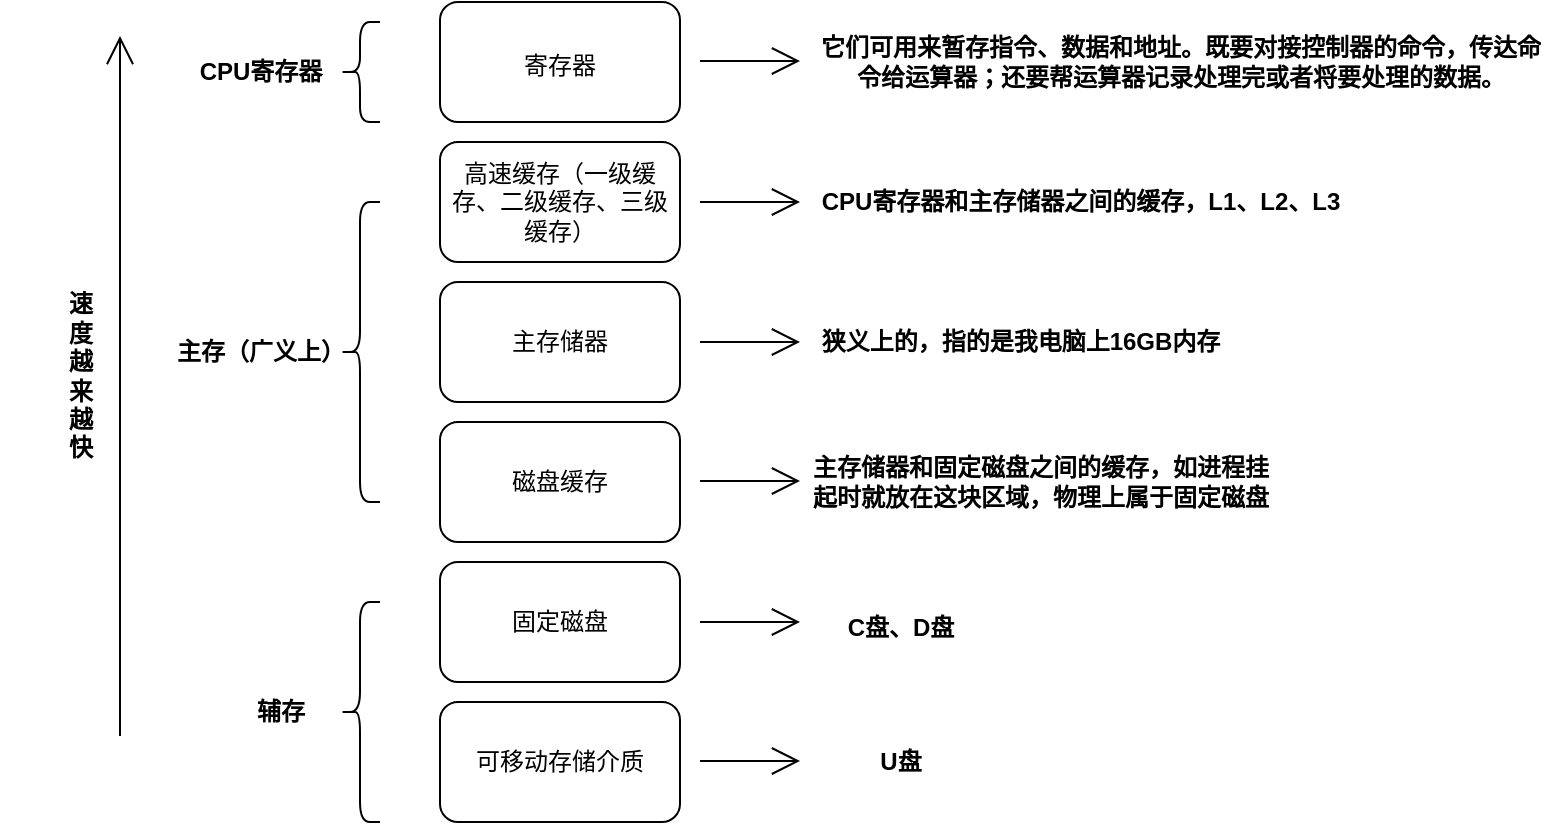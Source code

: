 <mxfile version="21.3.8" type="github">
  <diagram name="Page-1" id="2YBvvXClWsGukQMizWep">
    <mxGraphModel dx="1126" dy="606" grid="1" gridSize="10" guides="1" tooltips="1" connect="1" arrows="1" fold="1" page="1" pageScale="1" pageWidth="850" pageHeight="1100" math="0" shadow="0">
      <root>
        <mxCell id="0" />
        <mxCell id="1" parent="0" />
        <mxCell id="4YAcLMJkFMEnvs6EcW_F-2" value="&lt;div style=&quot;orphans: 4; text-align: left;&quot;&gt;寄存器&lt;font face=&quot;Open Sans, Clear Sans, Helvetica Neue, Helvetica, Arial, Segoe UI Emoji, sans-serif&quot; color=&quot;#333333&quot;&gt;&lt;span style=&quot;font-size: 16px;&quot;&gt;&lt;br&gt;&lt;/span&gt;&lt;/font&gt;&lt;/div&gt;" style="rounded=1;whiteSpace=wrap;html=1;" vertex="1" parent="1">
          <mxGeometry x="280" y="210" width="120" height="60" as="geometry" />
        </mxCell>
        <mxCell id="4YAcLMJkFMEnvs6EcW_F-3" value="高速缓存（一级缓存、二级缓存、三级缓存）" style="rounded=1;whiteSpace=wrap;html=1;" vertex="1" parent="1">
          <mxGeometry x="280" y="280" width="120" height="60" as="geometry" />
        </mxCell>
        <mxCell id="4YAcLMJkFMEnvs6EcW_F-4" value="固定磁盘" style="rounded=1;whiteSpace=wrap;html=1;" vertex="1" parent="1">
          <mxGeometry x="280" y="490" width="120" height="60" as="geometry" />
        </mxCell>
        <mxCell id="4YAcLMJkFMEnvs6EcW_F-5" value="主存储器" style="rounded=1;whiteSpace=wrap;html=1;" vertex="1" parent="1">
          <mxGeometry x="280" y="350" width="120" height="60" as="geometry" />
        </mxCell>
        <mxCell id="4YAcLMJkFMEnvs6EcW_F-6" value="磁盘缓存" style="rounded=1;whiteSpace=wrap;html=1;" vertex="1" parent="1">
          <mxGeometry x="280" y="420" width="120" height="60" as="geometry" />
        </mxCell>
        <mxCell id="4YAcLMJkFMEnvs6EcW_F-7" value="可移动存储介质" style="rounded=1;whiteSpace=wrap;html=1;" vertex="1" parent="1">
          <mxGeometry x="280" y="560" width="120" height="60" as="geometry" />
        </mxCell>
        <mxCell id="4YAcLMJkFMEnvs6EcW_F-8" value="" style="shape=curlyBracket;whiteSpace=wrap;html=1;rounded=1;labelPosition=left;verticalLabelPosition=middle;align=right;verticalAlign=middle;" vertex="1" parent="1">
          <mxGeometry x="230" y="510" width="20" height="110" as="geometry" />
        </mxCell>
        <mxCell id="4YAcLMJkFMEnvs6EcW_F-10" value="辅存" style="text;align=center;fontStyle=1;verticalAlign=middle;spacingLeft=3;spacingRight=3;strokeColor=none;rotatable=0;points=[[0,0.5],[1,0.5]];portConstraint=eastwest;html=1;" vertex="1" parent="1">
          <mxGeometry x="160" y="552" width="80" height="26" as="geometry" />
        </mxCell>
        <mxCell id="4YAcLMJkFMEnvs6EcW_F-11" value="" style="shape=curlyBracket;whiteSpace=wrap;html=1;rounded=1;labelPosition=left;verticalLabelPosition=middle;align=right;verticalAlign=middle;" vertex="1" parent="1">
          <mxGeometry x="230" y="310" width="20" height="150" as="geometry" />
        </mxCell>
        <mxCell id="4YAcLMJkFMEnvs6EcW_F-12" value="主存（广义上）" style="text;align=center;fontStyle=1;verticalAlign=middle;spacingLeft=3;spacingRight=3;strokeColor=none;rotatable=0;points=[[0,0.5],[1,0.5]];portConstraint=eastwest;html=1;" vertex="1" parent="1">
          <mxGeometry x="150" y="372" width="80" height="26" as="geometry" />
        </mxCell>
        <mxCell id="4YAcLMJkFMEnvs6EcW_F-13" value="" style="shape=curlyBracket;whiteSpace=wrap;html=1;rounded=1;labelPosition=left;verticalLabelPosition=middle;align=right;verticalAlign=middle;" vertex="1" parent="1">
          <mxGeometry x="230" y="220" width="20" height="50" as="geometry" />
        </mxCell>
        <mxCell id="4YAcLMJkFMEnvs6EcW_F-14" value="CPU寄存器" style="text;align=center;fontStyle=1;verticalAlign=middle;spacingLeft=3;spacingRight=3;strokeColor=none;rotatable=0;points=[[0,0.5],[1,0.5]];portConstraint=eastwest;html=1;" vertex="1" parent="1">
          <mxGeometry x="150" y="232" width="80" height="26" as="geometry" />
        </mxCell>
        <mxCell id="4YAcLMJkFMEnvs6EcW_F-15" value="" style="endArrow=open;endFill=1;endSize=12;html=1;rounded=0;" edge="1" parent="1">
          <mxGeometry width="160" relative="1" as="geometry">
            <mxPoint x="410" y="380" as="sourcePoint" />
            <mxPoint x="460" y="380" as="targetPoint" />
          </mxGeometry>
        </mxCell>
        <mxCell id="4YAcLMJkFMEnvs6EcW_F-16" value="狭义上的，指的是我电脑上16GB内存" style="text;align=center;fontStyle=1;verticalAlign=middle;spacingLeft=3;spacingRight=3;strokeColor=none;rotatable=0;points=[[0,0.5],[1,0.5]];portConstraint=eastwest;html=1;" vertex="1" parent="1">
          <mxGeometry x="530" y="367" width="80" height="26" as="geometry" />
        </mxCell>
        <mxCell id="4YAcLMJkFMEnvs6EcW_F-22" value="" style="endArrow=open;endFill=1;endSize=12;html=1;rounded=0;" edge="1" parent="1">
          <mxGeometry width="160" relative="1" as="geometry">
            <mxPoint x="410" y="449.5" as="sourcePoint" />
            <mxPoint x="460" y="449.5" as="targetPoint" />
          </mxGeometry>
        </mxCell>
        <mxCell id="4YAcLMJkFMEnvs6EcW_F-23" value="" style="endArrow=open;endFill=1;endSize=12;html=1;rounded=0;" edge="1" parent="1">
          <mxGeometry width="160" relative="1" as="geometry">
            <mxPoint x="410" y="310" as="sourcePoint" />
            <mxPoint x="460" y="310" as="targetPoint" />
          </mxGeometry>
        </mxCell>
        <mxCell id="4YAcLMJkFMEnvs6EcW_F-24" value="" style="endArrow=open;endFill=1;endSize=12;html=1;rounded=0;" edge="1" parent="1">
          <mxGeometry width="160" relative="1" as="geometry">
            <mxPoint x="410" y="520" as="sourcePoint" />
            <mxPoint x="460" y="520" as="targetPoint" />
          </mxGeometry>
        </mxCell>
        <mxCell id="4YAcLMJkFMEnvs6EcW_F-25" value="" style="endArrow=open;endFill=1;endSize=12;html=1;rounded=0;" edge="1" parent="1">
          <mxGeometry width="160" relative="1" as="geometry">
            <mxPoint x="410" y="589.5" as="sourcePoint" />
            <mxPoint x="460" y="589.5" as="targetPoint" />
          </mxGeometry>
        </mxCell>
        <mxCell id="4YAcLMJkFMEnvs6EcW_F-26" value="" style="endArrow=open;endFill=1;endSize=12;html=1;rounded=0;" edge="1" parent="1">
          <mxGeometry width="160" relative="1" as="geometry">
            <mxPoint x="410" y="239.5" as="sourcePoint" />
            <mxPoint x="460" y="239.5" as="targetPoint" />
          </mxGeometry>
        </mxCell>
        <mxCell id="4YAcLMJkFMEnvs6EcW_F-27" value="主存储器和固定磁盘之间的缓存，如进程挂&lt;br&gt;起时就放在这块区域，物理上属于固定磁盘" style="text;align=center;fontStyle=1;verticalAlign=middle;spacingLeft=3;spacingRight=3;strokeColor=none;rotatable=0;points=[[0,0.5],[1,0.5]];portConstraint=eastwest;html=1;" vertex="1" parent="1">
          <mxGeometry x="540" y="437" width="80" height="26" as="geometry" />
        </mxCell>
        <mxCell id="4YAcLMJkFMEnvs6EcW_F-28" value="C盘、D盘" style="text;align=center;fontStyle=1;verticalAlign=middle;spacingLeft=3;spacingRight=3;strokeColor=none;rotatable=0;points=[[0,0.5],[1,0.5]];portConstraint=eastwest;html=1;" vertex="1" parent="1">
          <mxGeometry x="470" y="510" width="80" height="26" as="geometry" />
        </mxCell>
        <mxCell id="4YAcLMJkFMEnvs6EcW_F-29" value="U盘" style="text;align=center;fontStyle=1;verticalAlign=middle;spacingLeft=3;spacingRight=3;strokeColor=none;rotatable=0;points=[[0,0.5],[1,0.5]];portConstraint=eastwest;html=1;" vertex="1" parent="1">
          <mxGeometry x="470" y="577" width="80" height="26" as="geometry" />
        </mxCell>
        <mxCell id="4YAcLMJkFMEnvs6EcW_F-30" value="CPU寄存器和主存储器之间的缓存，L1、L2、L3" style="text;align=center;fontStyle=1;verticalAlign=middle;spacingLeft=3;spacingRight=3;strokeColor=none;rotatable=0;points=[[0,0.5],[1,0.5]];portConstraint=eastwest;html=1;" vertex="1" parent="1">
          <mxGeometry x="560" y="297" width="80" height="26" as="geometry" />
        </mxCell>
        <mxCell id="4YAcLMJkFMEnvs6EcW_F-32" value="它们可用来暂存指令、数据和地址。既要对接控制器的命令，传达命&lt;br&gt;令给运算器；还要帮运算器记录处理完或者将要处理的数据。" style="text;align=center;fontStyle=1;verticalAlign=middle;spacingLeft=3;spacingRight=3;strokeColor=none;rotatable=0;points=[[0,0.5],[1,0.5]];portConstraint=eastwest;html=1;" vertex="1" parent="1">
          <mxGeometry x="610" y="227" width="80" height="26" as="geometry" />
        </mxCell>
        <mxCell id="4YAcLMJkFMEnvs6EcW_F-33" value="" style="endArrow=open;endFill=1;endSize=12;html=1;rounded=0;" edge="1" parent="1">
          <mxGeometry width="160" relative="1" as="geometry">
            <mxPoint x="120" y="577" as="sourcePoint" />
            <mxPoint x="120" y="227" as="targetPoint" />
          </mxGeometry>
        </mxCell>
        <mxCell id="4YAcLMJkFMEnvs6EcW_F-34" value="速&lt;br&gt;度&lt;br&gt;越&lt;br&gt;来&lt;br&gt;越&lt;br&gt;快" style="text;align=center;fontStyle=1;verticalAlign=middle;spacingLeft=3;spacingRight=3;strokeColor=none;rotatable=0;points=[[0,0.5],[1,0.5]];portConstraint=eastwest;html=1;" vertex="1" parent="1">
          <mxGeometry x="60" y="384" width="80" height="26" as="geometry" />
        </mxCell>
      </root>
    </mxGraphModel>
  </diagram>
</mxfile>
